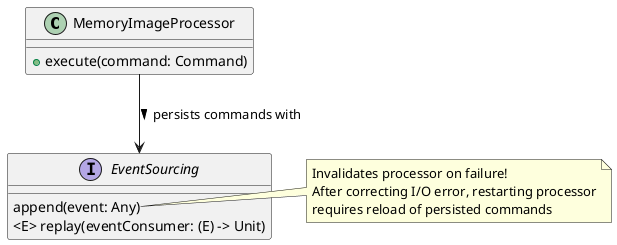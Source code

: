 @startuml
skinparam class {
    BackgroundColor<<Domain>> Wheat
    BorderColor<<Domain>> Tomato
}

class MemoryImageProcessor {
    + execute(command: Command)
}

interface EventSourcing {
    append(event: Any)
    <E> replay(eventConsumer: (E) -> Unit)
}
MemoryImageProcessor --> EventSourcing: persists commands with >
note right of EventSourcing::"append(event: Any)"
    Invalidates processor on failure!
    After correcting I/O error, restarting processor
    requires reload of persisted commands
end note

@enduml